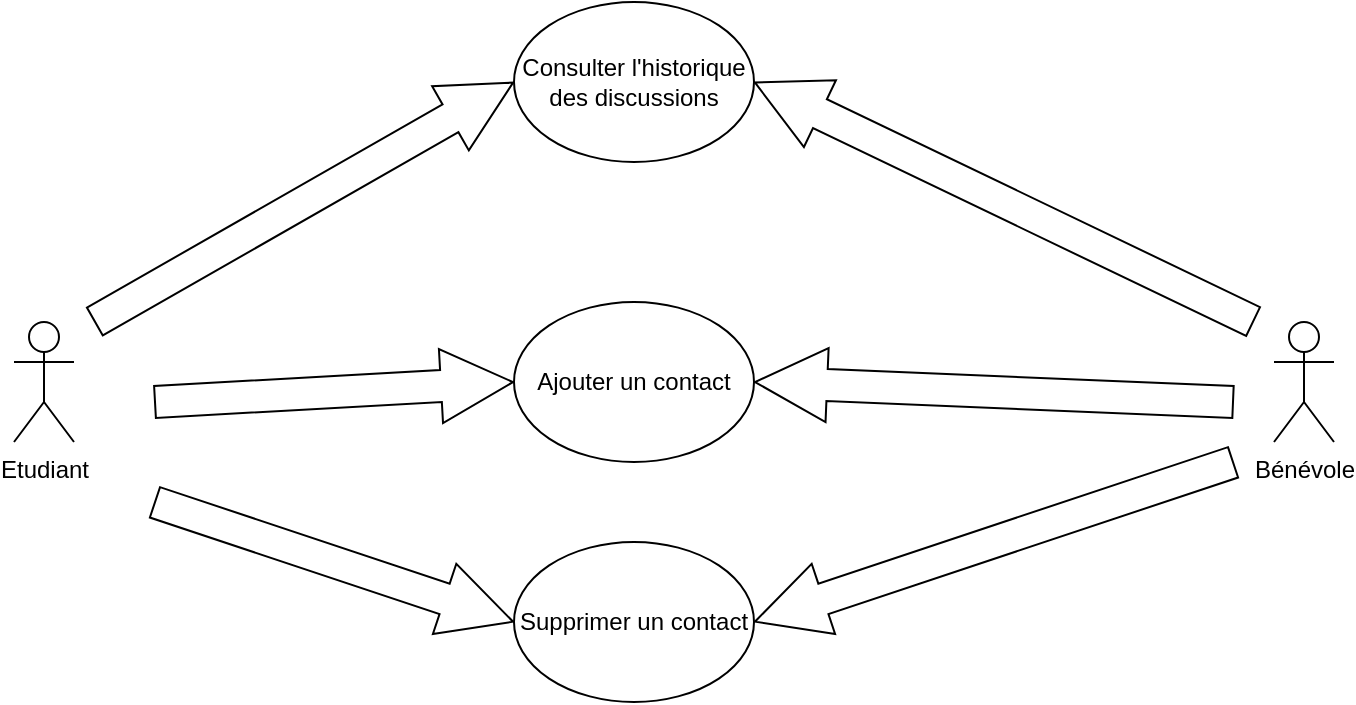 <mxfile version="21.5.0" type="device">
  <diagram name="Page-1" id="EbbVmE_CYzIV1otPPphI">
    <mxGraphModel dx="1098" dy="828" grid="1" gridSize="10" guides="1" tooltips="1" connect="1" arrows="1" fold="1" page="1" pageScale="1" pageWidth="827" pageHeight="1169" math="0" shadow="0">
      <root>
        <mxCell id="0" />
        <mxCell id="1" parent="0" />
        <mxCell id="fopXQspYzW4AdBK9oYi6-1" value="Bénévole" style="shape=umlActor;verticalLabelPosition=bottom;verticalAlign=top;html=1;outlineConnect=0;" vertex="1" parent="1">
          <mxGeometry x="710" y="370" width="30" height="60" as="geometry" />
        </mxCell>
        <mxCell id="fopXQspYzW4AdBK9oYi6-2" value="Etudiant" style="shape=umlActor;verticalLabelPosition=bottom;verticalAlign=top;html=1;outlineConnect=0;" vertex="1" parent="1">
          <mxGeometry x="80" y="370" width="30" height="60" as="geometry" />
        </mxCell>
        <mxCell id="fopXQspYzW4AdBK9oYi6-3" value="Consulter l&#39;historique des discussions" style="ellipse;whiteSpace=wrap;html=1;" vertex="1" parent="1">
          <mxGeometry x="330" y="210" width="120" height="80" as="geometry" />
        </mxCell>
        <mxCell id="fopXQspYzW4AdBK9oYi6-4" value="Ajouter un contact" style="ellipse;whiteSpace=wrap;html=1;" vertex="1" parent="1">
          <mxGeometry x="330" y="360" width="120" height="80" as="geometry" />
        </mxCell>
        <mxCell id="fopXQspYzW4AdBK9oYi6-5" value="Supprimer un contact" style="ellipse;whiteSpace=wrap;html=1;" vertex="1" parent="1">
          <mxGeometry x="330" y="480" width="120" height="80" as="geometry" />
        </mxCell>
        <mxCell id="fopXQspYzW4AdBK9oYi6-6" value="" style="shape=flexArrow;endArrow=classic;html=1;rounded=0;width=16;endSize=11.69;entryX=0;entryY=0.5;entryDx=0;entryDy=0;" edge="1" parent="1" target="fopXQspYzW4AdBK9oYi6-3">
          <mxGeometry width="50" height="50" relative="1" as="geometry">
            <mxPoint x="120" y="370" as="sourcePoint" />
            <mxPoint x="200" y="310" as="targetPoint" />
          </mxGeometry>
        </mxCell>
        <mxCell id="fopXQspYzW4AdBK9oYi6-7" value="" style="shape=flexArrow;endArrow=classic;html=1;rounded=0;width=16;endSize=11.69;entryX=0;entryY=0.5;entryDx=0;entryDy=0;" edge="1" parent="1" target="fopXQspYzW4AdBK9oYi6-4">
          <mxGeometry width="50" height="50" relative="1" as="geometry">
            <mxPoint x="150" y="410" as="sourcePoint" />
            <mxPoint x="320" y="400" as="targetPoint" />
          </mxGeometry>
        </mxCell>
        <mxCell id="fopXQspYzW4AdBK9oYi6-8" value="" style="shape=flexArrow;endArrow=classic;html=1;rounded=0;width=16;endSize=11.69;entryX=0;entryY=0.5;entryDx=0;entryDy=0;" edge="1" parent="1" target="fopXQspYzW4AdBK9oYi6-5">
          <mxGeometry width="50" height="50" relative="1" as="geometry">
            <mxPoint x="150" y="460" as="sourcePoint" />
            <mxPoint x="320" y="510" as="targetPoint" />
          </mxGeometry>
        </mxCell>
        <mxCell id="fopXQspYzW4AdBK9oYi6-9" value="" style="shape=flexArrow;endArrow=classic;html=1;rounded=0;width=16;endSize=11.69;entryX=1;entryY=0.5;entryDx=0;entryDy=0;" edge="1" parent="1" target="fopXQspYzW4AdBK9oYi6-3">
          <mxGeometry width="50" height="50" relative="1" as="geometry">
            <mxPoint x="700" y="370" as="sourcePoint" />
            <mxPoint x="470" y="260" as="targetPoint" />
          </mxGeometry>
        </mxCell>
        <mxCell id="fopXQspYzW4AdBK9oYi6-10" value="" style="shape=flexArrow;endArrow=classic;html=1;rounded=0;width=16;endSize=11.69;entryX=1;entryY=0.5;entryDx=0;entryDy=0;" edge="1" parent="1" target="fopXQspYzW4AdBK9oYi6-4">
          <mxGeometry width="50" height="50" relative="1" as="geometry">
            <mxPoint x="690" y="410" as="sourcePoint" />
            <mxPoint x="470" y="400" as="targetPoint" />
          </mxGeometry>
        </mxCell>
        <mxCell id="fopXQspYzW4AdBK9oYi6-11" value="" style="shape=flexArrow;endArrow=classic;html=1;rounded=0;width=16;endSize=11.69;entryX=1;entryY=0.5;entryDx=0;entryDy=0;" edge="1" parent="1" target="fopXQspYzW4AdBK9oYi6-5">
          <mxGeometry width="50" height="50" relative="1" as="geometry">
            <mxPoint x="690" y="440" as="sourcePoint" />
            <mxPoint x="460" y="520" as="targetPoint" />
          </mxGeometry>
        </mxCell>
      </root>
    </mxGraphModel>
  </diagram>
</mxfile>
